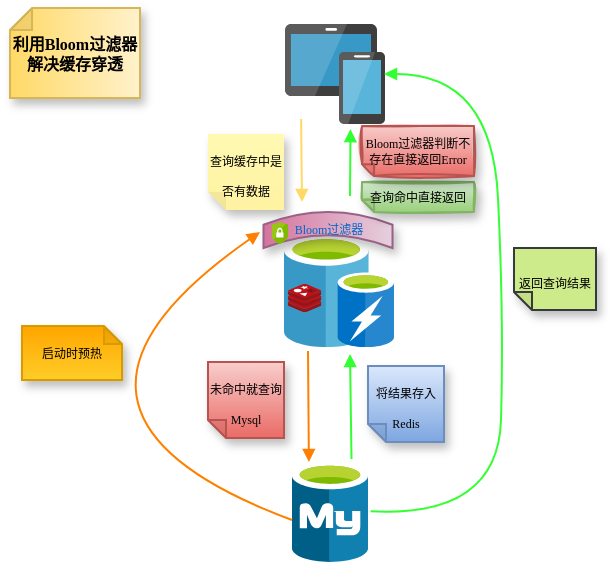 <mxfile version="20.3.0" type="device"><diagram id="_yF3euc0Un6l2nUdCDe0" name="Page-1"><mxGraphModel dx="733" dy="716" grid="0" gridSize="10" guides="1" tooltips="1" connect="1" arrows="1" fold="1" page="0" pageScale="1" pageWidth="827" pageHeight="1169" math="0" shadow="0"><root><mxCell id="0"/><mxCell id="1" parent="0"/><mxCell id="yMuIWg78RH31pUUtCO3S-4" value="" style="sketch=0;aspect=fixed;html=1;points=[];align=center;image;fontSize=12;image=img/lib/mscae/Devices_Groups.svg;hachureGap=4;" parent="1" vertex="1"><mxGeometry x="244.5" y="154" width="50" height="50" as="geometry"/></mxCell><mxCell id="yMuIWg78RH31pUUtCO3S-7" value="" style="group" parent="1" vertex="1" connectable="0"><mxGeometry x="248" y="373" width="38" height="50" as="geometry"/></mxCell><mxCell id="yMuIWg78RH31pUUtCO3S-6" value="" style="sketch=0;aspect=fixed;html=1;points=[];align=center;image;fontSize=12;image=img/lib/mscae/Azure_Database_for_MySQL_servers.svg;hachureGap=4;" parent="yMuIWg78RH31pUUtCO3S-7" vertex="1"><mxGeometry width="38" height="50" as="geometry"/></mxCell><mxCell id="yMuIWg78RH31pUUtCO3S-5" value="" style="shape=image;imageAspect=0;aspect=fixed;verticalLabelPosition=bottom;verticalAlign=top;hachureGap=4;image=https://www.bing.com/th?id=AMMS_5c8bbd728b92b1a4b68f74bc8acdd216&amp;w=110&amp;h=110;" parent="yMuIWg78RH31pUUtCO3S-7" vertex="1"><mxGeometry x="13" y="38" width="10" height="10" as="geometry"/></mxCell><mxCell id="yMuIWg78RH31pUUtCO3S-8" value="" style="group" parent="1" vertex="1" connectable="0"><mxGeometry x="244" y="261" width="55" height="55" as="geometry"/></mxCell><mxCell id="yMuIWg78RH31pUUtCO3S-3" value="" style="sketch=0;aspect=fixed;html=1;points=[];align=center;image;fontSize=12;image=img/lib/mscae/Cache_including_Redis.svg;hachureGap=4;" parent="yMuIWg78RH31pUUtCO3S-8" vertex="1"><mxGeometry width="55" height="55" as="geometry"/></mxCell><mxCell id="yMuIWg78RH31pUUtCO3S-2" value="" style="sketch=0;aspect=fixed;html=1;points=[];align=center;image;fontSize=12;image=img/lib/mscae/Cache_Redis_Product.svg;hachureGap=4;" parent="yMuIWg78RH31pUUtCO3S-8" vertex="1"><mxGeometry x="2" y="23" width="16.67" height="14" as="geometry"/></mxCell><mxCell id="yMuIWg78RH31pUUtCO3S-11" value="" style="edgeStyle=none;orthogonalLoop=1;jettySize=auto;html=1;rounded=0;endArrow=block;startSize=14;endSize=4;sourcePerimeterSpacing=8;targetPerimeterSpacing=4;curved=1;exitX=0.161;exitY=0.95;exitDx=0;exitDy=0;exitPerimeter=0;endFill=1;fillColor=#cdeb8b;strokeColor=#FFD966;fontColor=#FFFF33;" parent="1" source="yMuIWg78RH31pUUtCO3S-4" edge="1"><mxGeometry width="120" relative="1" as="geometry"><mxPoint x="252" y="212" as="sourcePoint"/><mxPoint x="253" y="243" as="targetPoint"/><Array as="points"/></mxGeometry></mxCell><mxCell id="yMuIWg78RH31pUUtCO3S-12" value="&lt;font face=&quot;Lucida Console&quot; style=&quot;font-size: 6px; line-height: 0.2;&quot;&gt;查询缓存中是否有数据&lt;/font&gt;" style="shape=note;html=1;backgroundOutline=1;fontColor=#000000;darkOpacity=0.05;fillColor=#FFF9B2;strokeColor=none;fillStyle=solid;direction=west;gradientDirection=north;gradientColor=#FFF2A1;shadow=1;size=9;pointerEvents=1;hachureGap=4;whiteSpace=wrap;" parent="1" vertex="1"><mxGeometry x="206" y="209" width="38" height="38" as="geometry"/></mxCell><mxCell id="yMuIWg78RH31pUUtCO3S-13" value="" style="edgeStyle=none;orthogonalLoop=1;jettySize=auto;html=1;rounded=0;endArrow=block;startSize=14;endSize=4;sourcePerimeterSpacing=8;targetPerimeterSpacing=4;curved=1;endFill=1;fillColor=#cdeb8b;strokeColor=#33FF33;fontColor=#FFFF33;entryX=0.655;entryY=1.051;entryDx=0;entryDy=0;entryPerimeter=0;" parent="1" target="yMuIWg78RH31pUUtCO3S-4" edge="1"><mxGeometry width="120" relative="1" as="geometry"><mxPoint x="277" y="240" as="sourcePoint"/><mxPoint x="263" y="267" as="targetPoint"/><Array as="points"/></mxGeometry></mxCell><mxCell id="yMuIWg78RH31pUUtCO3S-15" value="" style="edgeStyle=none;orthogonalLoop=1;jettySize=auto;html=1;rounded=0;endArrow=block;startSize=14;endSize=4;sourcePerimeterSpacing=8;targetPerimeterSpacing=4;curved=1;exitX=0.161;exitY=0.95;exitDx=0;exitDy=0;exitPerimeter=0;endFill=1;fillColor=#cdeb8b;strokeColor=#FF8000;fontColor=#FFFF33;" parent="1" edge="1"><mxGeometry width="120" relative="1" as="geometry"><mxPoint x="256.0" y="317.5" as="sourcePoint"/><mxPoint x="256.45" y="373" as="targetPoint"/><Array as="points"/></mxGeometry></mxCell><mxCell id="yMuIWg78RH31pUUtCO3S-17" value="&lt;font face=&quot;Lucida Console&quot;&gt;&lt;span style=&quot;font-size: 6px;&quot;&gt;未命中就查询Mysql&lt;/span&gt;&lt;/font&gt;" style="shape=note;html=1;backgroundOutline=1;darkOpacity=0.05;fillColor=#f8cecc;strokeColor=#b85450;fillStyle=solid;direction=west;gradientDirection=north;gradientColor=#ea6b66;shadow=1;size=9;pointerEvents=1;hachureGap=4;whiteSpace=wrap;" parent="1" vertex="1"><mxGeometry x="206" y="323" width="38" height="38" as="geometry"/></mxCell><mxCell id="yMuIWg78RH31pUUtCO3S-18" value="" style="edgeStyle=none;orthogonalLoop=1;jettySize=auto;html=1;rounded=0;endArrow=block;startSize=14;endSize=4;sourcePerimeterSpacing=8;targetPerimeterSpacing=4;curved=1;endFill=1;fillColor=#cdeb8b;strokeColor=#33FF33;fontColor=#FFFF33;entryX=0.655;entryY=1.051;entryDx=0;entryDy=0;entryPerimeter=0;" parent="1" edge="1"><mxGeometry width="120" relative="1" as="geometry"><mxPoint x="277.75" y="371.45" as="sourcePoint"/><mxPoint x="277" y="319.0" as="targetPoint"/><Array as="points"/></mxGeometry></mxCell><mxCell id="yMuIWg78RH31pUUtCO3S-19" value="&lt;font face=&quot;Lucida Console&quot;&gt;&lt;span style=&quot;font-size: 6px;&quot;&gt;将结果存入Redis&lt;/span&gt;&lt;/font&gt;" style="shape=note;whiteSpace=wrap;html=1;backgroundOutline=1;darkOpacity=0.05;fillColor=#dae8fc;strokeColor=#6c8ebf;fillStyle=solid;direction=west;gradientDirection=north;shadow=1;size=9;pointerEvents=1;hachureGap=4;gradientColor=#7ea6e0;" parent="1" vertex="1"><mxGeometry x="286" y="325" width="38" height="38" as="geometry"/></mxCell><mxCell id="yMuIWg78RH31pUUtCO3S-20" value="" style="edgeStyle=none;orthogonalLoop=1;jettySize=auto;html=1;rounded=0;endArrow=block;startSize=14;endSize=4;sourcePerimeterSpacing=8;targetPerimeterSpacing=4;curved=1;endFill=1;fillColor=#cdeb8b;strokeColor=#33FF33;fontColor=#FFFF33;exitX=1.034;exitY=0.493;exitDx=0;exitDy=0;exitPerimeter=0;entryX=0.99;entryY=0.5;entryDx=0;entryDy=0;entryPerimeter=0;" parent="1" source="yMuIWg78RH31pUUtCO3S-6" target="yMuIWg78RH31pUUtCO3S-4" edge="1"><mxGeometry width="120" relative="1" as="geometry"><mxPoint x="314.75" y="400.45" as="sourcePoint"/><mxPoint x="348" y="189" as="targetPoint"/><Array as="points"><mxPoint x="351" y="401"/><mxPoint x="354" y="303"/><mxPoint x="348" y="179"/></Array></mxGeometry></mxCell><mxCell id="yMuIWg78RH31pUUtCO3S-21" value="&lt;font face=&quot;Lucida Console&quot;&gt;&lt;span style=&quot;font-size: 6px; line-height: 0.5;&quot;&gt;返回查询结果&lt;/span&gt;&lt;/font&gt;" style="shape=note;whiteSpace=wrap;html=1;backgroundOutline=1;darkOpacity=0.05;fillColor=#cdeb8b;strokeColor=#36393d;fillStyle=solid;direction=west;gradientDirection=north;shadow=1;size=9;pointerEvents=1;hachureGap=4;" parent="1" vertex="1"><mxGeometry x="359" y="266" width="41" height="31" as="geometry"/></mxCell><mxCell id="9aMaZrcJcaEBqxeGs_7Z-6" value="" style="group;rotation=90;" parent="1" vertex="1" connectable="0"><mxGeometry x="233.75" y="248" width="64.5" height="18" as="geometry"/></mxCell><mxCell id="9aMaZrcJcaEBqxeGs_7Z-5" value="&lt;font color=&quot;#0066cc&quot;&gt;Bloom过滤器&lt;/font&gt;" style="shape=dataStorage;whiteSpace=wrap;html=1;fixedSize=1;labelBorderColor=none;sketch=0;hachureGap=4;fontFamily=Lucida Console;fontSize=6;direction=south;size=6.371;fillColor=#e6d0de;gradientColor=#d5739d;strokeColor=#996185;shadow=1;" parent="9aMaZrcJcaEBqxeGs_7Z-6" vertex="1"><mxGeometry width="64.5" height="18" as="geometry"/></mxCell><mxCell id="9aMaZrcJcaEBqxeGs_7Z-3" value="" style="sketch=0;aspect=fixed;html=1;points=[];align=center;image;fontSize=12;image=img/lib/mscae/Security_Center.svg;labelBorderColor=none;hachureGap=4;fontFamily=Lucida Console;fontColor=#FFFF33;" parent="9aMaZrcJcaEBqxeGs_7Z-6" vertex="1"><mxGeometry x="4.089" y="4.663" width="8.16" height="11.333" as="geometry"/></mxCell><mxCell id="9aMaZrcJcaEBqxeGs_7Z-7" value="" style="edgeStyle=none;orthogonalLoop=1;jettySize=auto;html=1;rounded=0;fontFamily=Lucida Console;fontSize=6;fontColor=#0066CC;endArrow=block;endFill=1;startSize=14;endSize=4;sourcePerimeterSpacing=8;targetPerimeterSpacing=4;curved=1;fillColor=#e6d0de;strokeColor=#FF8000;gradientColor=#d5739d;" parent="1" edge="1"><mxGeometry width="120" relative="1" as="geometry"><mxPoint x="248" y="402" as="sourcePoint"/><mxPoint x="232" y="258" as="targetPoint"/><Array as="points"><mxPoint x="103" y="348"/></Array></mxGeometry></mxCell><mxCell id="9aMaZrcJcaEBqxeGs_7Z-8" value="启动时预热" style="shape=note;whiteSpace=wrap;html=1;backgroundOutline=1;darkOpacity=0.05;fillColor=#ffcd28;strokeColor=#d79b00;fillStyle=solid;direction=east;gradientDirection=north;gradientColor=#ffa500;shadow=1;size=9;pointerEvents=1;labelBorderColor=none;sketch=0;hachureGap=4;fontFamily=Lucida Console;fontSize=6;" parent="1" vertex="1"><mxGeometry x="113" y="305" width="50" height="27" as="geometry"/></mxCell><mxCell id="9aMaZrcJcaEBqxeGs_7Z-10" value="查询命中直接返回" style="shape=note;whiteSpace=wrap;html=1;backgroundOutline=1;darkOpacity=0.05;fillColor=#d5e8d4;strokeColor=#82b366;fillStyle=solid;direction=west;gradientDirection=north;gradientColor=#97d077;shadow=1;size=6;pointerEvents=1;labelBorderColor=none;sketch=1;hachureGap=4;fontFamily=Lucida Console;fontSize=6;" parent="1" vertex="1"><mxGeometry x="283" y="233" width="56" height="15" as="geometry"/></mxCell><mxCell id="9aMaZrcJcaEBqxeGs_7Z-11" value="Bloom过滤器判断不存在直接返回Error" style="shape=note;whiteSpace=wrap;html=1;backgroundOutline=1;darkOpacity=0.05;fillColor=#f8cecc;strokeColor=#b85450;fillStyle=solid;direction=west;gradientDirection=north;gradientColor=#ea6b66;shadow=1;size=6;pointerEvents=1;labelBorderColor=none;sketch=1;hachureGap=4;fontFamily=Lucida Console;fontSize=6;" parent="1" vertex="1"><mxGeometry x="283" y="205" width="56" height="25" as="geometry"/></mxCell><mxCell id="9aMaZrcJcaEBqxeGs_7Z-12" value="&lt;b&gt;&lt;font style=&quot;font-size: 8px;&quot;&gt;利用Bloom过滤器解决缓存穿透&lt;/font&gt;&lt;/b&gt;" style="shape=note;whiteSpace=wrap;html=1;backgroundOutline=1;darkOpacity=0.05;fillColor=#fff2cc;strokeColor=#d6b656;fillStyle=solid;direction=north;gradientDirection=north;shadow=1;size=11;pointerEvents=1;labelBorderColor=none;sketch=0;hachureGap=4;fontFamily=Lucida Console;fontSize=6;gradientColor=#ffd966;" parent="1" vertex="1"><mxGeometry x="107" y="146" width="65" height="45" as="geometry"/></mxCell></root></mxGraphModel></diagram></mxfile>